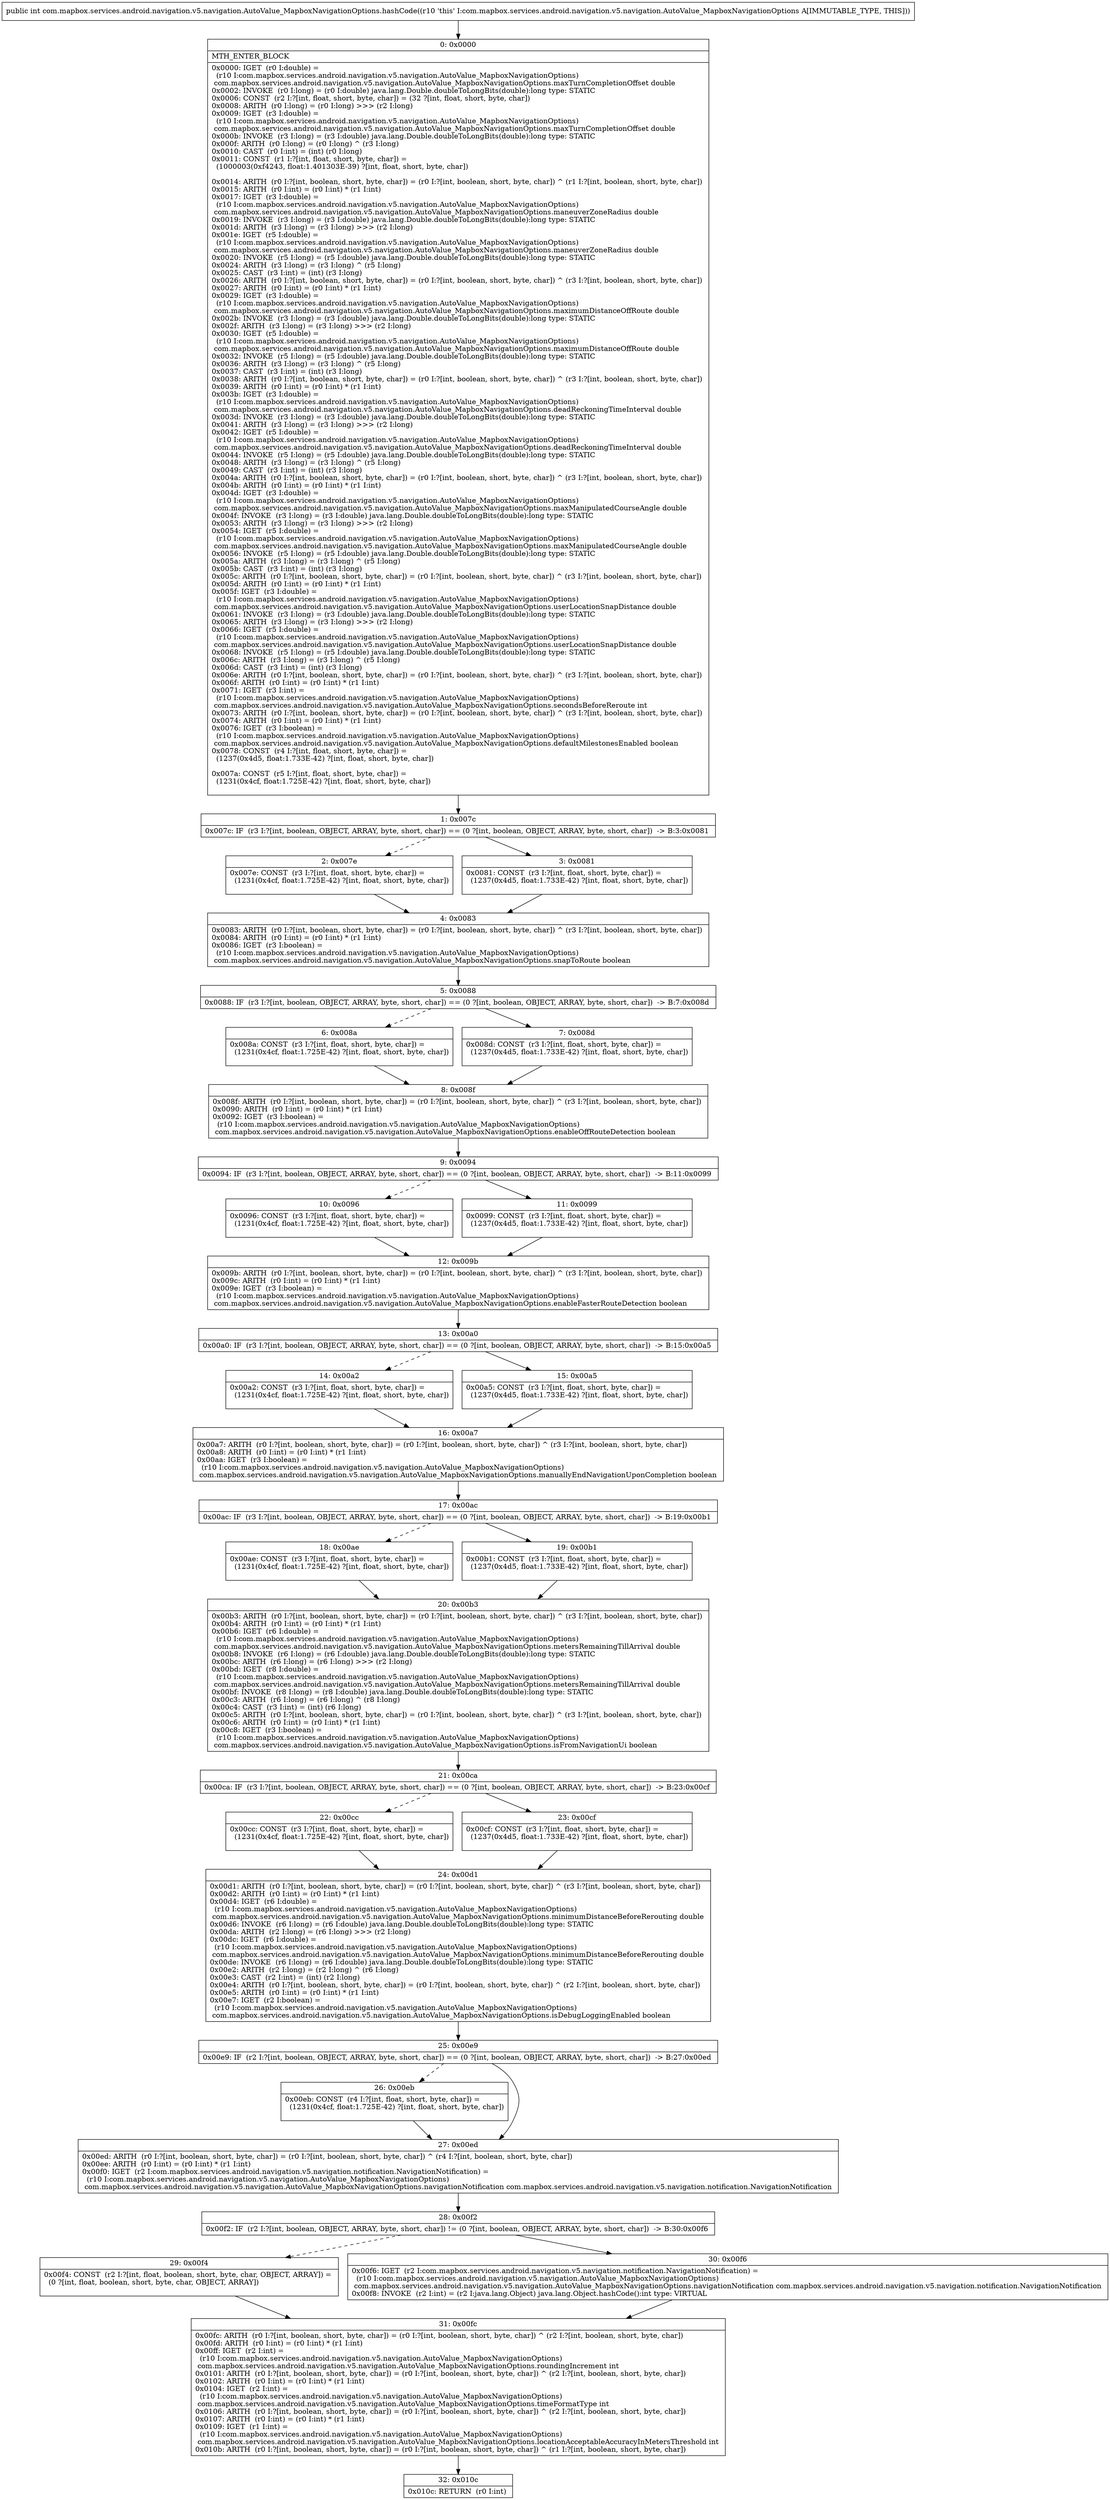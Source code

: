 digraph "CFG forcom.mapbox.services.android.navigation.v5.navigation.AutoValue_MapboxNavigationOptions.hashCode()I" {
Node_0 [shape=record,label="{0\:\ 0x0000|MTH_ENTER_BLOCK\l|0x0000: IGET  (r0 I:double) = \l  (r10 I:com.mapbox.services.android.navigation.v5.navigation.AutoValue_MapboxNavigationOptions)\l com.mapbox.services.android.navigation.v5.navigation.AutoValue_MapboxNavigationOptions.maxTurnCompletionOffset double \l0x0002: INVOKE  (r0 I:long) = (r0 I:double) java.lang.Double.doubleToLongBits(double):long type: STATIC \l0x0006: CONST  (r2 I:?[int, float, short, byte, char]) = (32 ?[int, float, short, byte, char]) \l0x0008: ARITH  (r0 I:long) = (r0 I:long) \>\>\> (r2 I:long) \l0x0009: IGET  (r3 I:double) = \l  (r10 I:com.mapbox.services.android.navigation.v5.navigation.AutoValue_MapboxNavigationOptions)\l com.mapbox.services.android.navigation.v5.navigation.AutoValue_MapboxNavigationOptions.maxTurnCompletionOffset double \l0x000b: INVOKE  (r3 I:long) = (r3 I:double) java.lang.Double.doubleToLongBits(double):long type: STATIC \l0x000f: ARITH  (r0 I:long) = (r0 I:long) ^ (r3 I:long) \l0x0010: CAST  (r0 I:int) = (int) (r0 I:long) \l0x0011: CONST  (r1 I:?[int, float, short, byte, char]) = \l  (1000003(0xf4243, float:1.401303E\-39) ?[int, float, short, byte, char])\l \l0x0014: ARITH  (r0 I:?[int, boolean, short, byte, char]) = (r0 I:?[int, boolean, short, byte, char]) ^ (r1 I:?[int, boolean, short, byte, char]) \l0x0015: ARITH  (r0 I:int) = (r0 I:int) * (r1 I:int) \l0x0017: IGET  (r3 I:double) = \l  (r10 I:com.mapbox.services.android.navigation.v5.navigation.AutoValue_MapboxNavigationOptions)\l com.mapbox.services.android.navigation.v5.navigation.AutoValue_MapboxNavigationOptions.maneuverZoneRadius double \l0x0019: INVOKE  (r3 I:long) = (r3 I:double) java.lang.Double.doubleToLongBits(double):long type: STATIC \l0x001d: ARITH  (r3 I:long) = (r3 I:long) \>\>\> (r2 I:long) \l0x001e: IGET  (r5 I:double) = \l  (r10 I:com.mapbox.services.android.navigation.v5.navigation.AutoValue_MapboxNavigationOptions)\l com.mapbox.services.android.navigation.v5.navigation.AutoValue_MapboxNavigationOptions.maneuverZoneRadius double \l0x0020: INVOKE  (r5 I:long) = (r5 I:double) java.lang.Double.doubleToLongBits(double):long type: STATIC \l0x0024: ARITH  (r3 I:long) = (r3 I:long) ^ (r5 I:long) \l0x0025: CAST  (r3 I:int) = (int) (r3 I:long) \l0x0026: ARITH  (r0 I:?[int, boolean, short, byte, char]) = (r0 I:?[int, boolean, short, byte, char]) ^ (r3 I:?[int, boolean, short, byte, char]) \l0x0027: ARITH  (r0 I:int) = (r0 I:int) * (r1 I:int) \l0x0029: IGET  (r3 I:double) = \l  (r10 I:com.mapbox.services.android.navigation.v5.navigation.AutoValue_MapboxNavigationOptions)\l com.mapbox.services.android.navigation.v5.navigation.AutoValue_MapboxNavigationOptions.maximumDistanceOffRoute double \l0x002b: INVOKE  (r3 I:long) = (r3 I:double) java.lang.Double.doubleToLongBits(double):long type: STATIC \l0x002f: ARITH  (r3 I:long) = (r3 I:long) \>\>\> (r2 I:long) \l0x0030: IGET  (r5 I:double) = \l  (r10 I:com.mapbox.services.android.navigation.v5.navigation.AutoValue_MapboxNavigationOptions)\l com.mapbox.services.android.navigation.v5.navigation.AutoValue_MapboxNavigationOptions.maximumDistanceOffRoute double \l0x0032: INVOKE  (r5 I:long) = (r5 I:double) java.lang.Double.doubleToLongBits(double):long type: STATIC \l0x0036: ARITH  (r3 I:long) = (r3 I:long) ^ (r5 I:long) \l0x0037: CAST  (r3 I:int) = (int) (r3 I:long) \l0x0038: ARITH  (r0 I:?[int, boolean, short, byte, char]) = (r0 I:?[int, boolean, short, byte, char]) ^ (r3 I:?[int, boolean, short, byte, char]) \l0x0039: ARITH  (r0 I:int) = (r0 I:int) * (r1 I:int) \l0x003b: IGET  (r3 I:double) = \l  (r10 I:com.mapbox.services.android.navigation.v5.navigation.AutoValue_MapboxNavigationOptions)\l com.mapbox.services.android.navigation.v5.navigation.AutoValue_MapboxNavigationOptions.deadReckoningTimeInterval double \l0x003d: INVOKE  (r3 I:long) = (r3 I:double) java.lang.Double.doubleToLongBits(double):long type: STATIC \l0x0041: ARITH  (r3 I:long) = (r3 I:long) \>\>\> (r2 I:long) \l0x0042: IGET  (r5 I:double) = \l  (r10 I:com.mapbox.services.android.navigation.v5.navigation.AutoValue_MapboxNavigationOptions)\l com.mapbox.services.android.navigation.v5.navigation.AutoValue_MapboxNavigationOptions.deadReckoningTimeInterval double \l0x0044: INVOKE  (r5 I:long) = (r5 I:double) java.lang.Double.doubleToLongBits(double):long type: STATIC \l0x0048: ARITH  (r3 I:long) = (r3 I:long) ^ (r5 I:long) \l0x0049: CAST  (r3 I:int) = (int) (r3 I:long) \l0x004a: ARITH  (r0 I:?[int, boolean, short, byte, char]) = (r0 I:?[int, boolean, short, byte, char]) ^ (r3 I:?[int, boolean, short, byte, char]) \l0x004b: ARITH  (r0 I:int) = (r0 I:int) * (r1 I:int) \l0x004d: IGET  (r3 I:double) = \l  (r10 I:com.mapbox.services.android.navigation.v5.navigation.AutoValue_MapboxNavigationOptions)\l com.mapbox.services.android.navigation.v5.navigation.AutoValue_MapboxNavigationOptions.maxManipulatedCourseAngle double \l0x004f: INVOKE  (r3 I:long) = (r3 I:double) java.lang.Double.doubleToLongBits(double):long type: STATIC \l0x0053: ARITH  (r3 I:long) = (r3 I:long) \>\>\> (r2 I:long) \l0x0054: IGET  (r5 I:double) = \l  (r10 I:com.mapbox.services.android.navigation.v5.navigation.AutoValue_MapboxNavigationOptions)\l com.mapbox.services.android.navigation.v5.navigation.AutoValue_MapboxNavigationOptions.maxManipulatedCourseAngle double \l0x0056: INVOKE  (r5 I:long) = (r5 I:double) java.lang.Double.doubleToLongBits(double):long type: STATIC \l0x005a: ARITH  (r3 I:long) = (r3 I:long) ^ (r5 I:long) \l0x005b: CAST  (r3 I:int) = (int) (r3 I:long) \l0x005c: ARITH  (r0 I:?[int, boolean, short, byte, char]) = (r0 I:?[int, boolean, short, byte, char]) ^ (r3 I:?[int, boolean, short, byte, char]) \l0x005d: ARITH  (r0 I:int) = (r0 I:int) * (r1 I:int) \l0x005f: IGET  (r3 I:double) = \l  (r10 I:com.mapbox.services.android.navigation.v5.navigation.AutoValue_MapboxNavigationOptions)\l com.mapbox.services.android.navigation.v5.navigation.AutoValue_MapboxNavigationOptions.userLocationSnapDistance double \l0x0061: INVOKE  (r3 I:long) = (r3 I:double) java.lang.Double.doubleToLongBits(double):long type: STATIC \l0x0065: ARITH  (r3 I:long) = (r3 I:long) \>\>\> (r2 I:long) \l0x0066: IGET  (r5 I:double) = \l  (r10 I:com.mapbox.services.android.navigation.v5.navigation.AutoValue_MapboxNavigationOptions)\l com.mapbox.services.android.navigation.v5.navigation.AutoValue_MapboxNavigationOptions.userLocationSnapDistance double \l0x0068: INVOKE  (r5 I:long) = (r5 I:double) java.lang.Double.doubleToLongBits(double):long type: STATIC \l0x006c: ARITH  (r3 I:long) = (r3 I:long) ^ (r5 I:long) \l0x006d: CAST  (r3 I:int) = (int) (r3 I:long) \l0x006e: ARITH  (r0 I:?[int, boolean, short, byte, char]) = (r0 I:?[int, boolean, short, byte, char]) ^ (r3 I:?[int, boolean, short, byte, char]) \l0x006f: ARITH  (r0 I:int) = (r0 I:int) * (r1 I:int) \l0x0071: IGET  (r3 I:int) = \l  (r10 I:com.mapbox.services.android.navigation.v5.navigation.AutoValue_MapboxNavigationOptions)\l com.mapbox.services.android.navigation.v5.navigation.AutoValue_MapboxNavigationOptions.secondsBeforeReroute int \l0x0073: ARITH  (r0 I:?[int, boolean, short, byte, char]) = (r0 I:?[int, boolean, short, byte, char]) ^ (r3 I:?[int, boolean, short, byte, char]) \l0x0074: ARITH  (r0 I:int) = (r0 I:int) * (r1 I:int) \l0x0076: IGET  (r3 I:boolean) = \l  (r10 I:com.mapbox.services.android.navigation.v5.navigation.AutoValue_MapboxNavigationOptions)\l com.mapbox.services.android.navigation.v5.navigation.AutoValue_MapboxNavigationOptions.defaultMilestonesEnabled boolean \l0x0078: CONST  (r4 I:?[int, float, short, byte, char]) = \l  (1237(0x4d5, float:1.733E\-42) ?[int, float, short, byte, char])\l \l0x007a: CONST  (r5 I:?[int, float, short, byte, char]) = \l  (1231(0x4cf, float:1.725E\-42) ?[int, float, short, byte, char])\l \l}"];
Node_1 [shape=record,label="{1\:\ 0x007c|0x007c: IF  (r3 I:?[int, boolean, OBJECT, ARRAY, byte, short, char]) == (0 ?[int, boolean, OBJECT, ARRAY, byte, short, char])  \-\> B:3:0x0081 \l}"];
Node_2 [shape=record,label="{2\:\ 0x007e|0x007e: CONST  (r3 I:?[int, float, short, byte, char]) = \l  (1231(0x4cf, float:1.725E\-42) ?[int, float, short, byte, char])\l \l}"];
Node_3 [shape=record,label="{3\:\ 0x0081|0x0081: CONST  (r3 I:?[int, float, short, byte, char]) = \l  (1237(0x4d5, float:1.733E\-42) ?[int, float, short, byte, char])\l \l}"];
Node_4 [shape=record,label="{4\:\ 0x0083|0x0083: ARITH  (r0 I:?[int, boolean, short, byte, char]) = (r0 I:?[int, boolean, short, byte, char]) ^ (r3 I:?[int, boolean, short, byte, char]) \l0x0084: ARITH  (r0 I:int) = (r0 I:int) * (r1 I:int) \l0x0086: IGET  (r3 I:boolean) = \l  (r10 I:com.mapbox.services.android.navigation.v5.navigation.AutoValue_MapboxNavigationOptions)\l com.mapbox.services.android.navigation.v5.navigation.AutoValue_MapboxNavigationOptions.snapToRoute boolean \l}"];
Node_5 [shape=record,label="{5\:\ 0x0088|0x0088: IF  (r3 I:?[int, boolean, OBJECT, ARRAY, byte, short, char]) == (0 ?[int, boolean, OBJECT, ARRAY, byte, short, char])  \-\> B:7:0x008d \l}"];
Node_6 [shape=record,label="{6\:\ 0x008a|0x008a: CONST  (r3 I:?[int, float, short, byte, char]) = \l  (1231(0x4cf, float:1.725E\-42) ?[int, float, short, byte, char])\l \l}"];
Node_7 [shape=record,label="{7\:\ 0x008d|0x008d: CONST  (r3 I:?[int, float, short, byte, char]) = \l  (1237(0x4d5, float:1.733E\-42) ?[int, float, short, byte, char])\l \l}"];
Node_8 [shape=record,label="{8\:\ 0x008f|0x008f: ARITH  (r0 I:?[int, boolean, short, byte, char]) = (r0 I:?[int, boolean, short, byte, char]) ^ (r3 I:?[int, boolean, short, byte, char]) \l0x0090: ARITH  (r0 I:int) = (r0 I:int) * (r1 I:int) \l0x0092: IGET  (r3 I:boolean) = \l  (r10 I:com.mapbox.services.android.navigation.v5.navigation.AutoValue_MapboxNavigationOptions)\l com.mapbox.services.android.navigation.v5.navigation.AutoValue_MapboxNavigationOptions.enableOffRouteDetection boolean \l}"];
Node_9 [shape=record,label="{9\:\ 0x0094|0x0094: IF  (r3 I:?[int, boolean, OBJECT, ARRAY, byte, short, char]) == (0 ?[int, boolean, OBJECT, ARRAY, byte, short, char])  \-\> B:11:0x0099 \l}"];
Node_10 [shape=record,label="{10\:\ 0x0096|0x0096: CONST  (r3 I:?[int, float, short, byte, char]) = \l  (1231(0x4cf, float:1.725E\-42) ?[int, float, short, byte, char])\l \l}"];
Node_11 [shape=record,label="{11\:\ 0x0099|0x0099: CONST  (r3 I:?[int, float, short, byte, char]) = \l  (1237(0x4d5, float:1.733E\-42) ?[int, float, short, byte, char])\l \l}"];
Node_12 [shape=record,label="{12\:\ 0x009b|0x009b: ARITH  (r0 I:?[int, boolean, short, byte, char]) = (r0 I:?[int, boolean, short, byte, char]) ^ (r3 I:?[int, boolean, short, byte, char]) \l0x009c: ARITH  (r0 I:int) = (r0 I:int) * (r1 I:int) \l0x009e: IGET  (r3 I:boolean) = \l  (r10 I:com.mapbox.services.android.navigation.v5.navigation.AutoValue_MapboxNavigationOptions)\l com.mapbox.services.android.navigation.v5.navigation.AutoValue_MapboxNavigationOptions.enableFasterRouteDetection boolean \l}"];
Node_13 [shape=record,label="{13\:\ 0x00a0|0x00a0: IF  (r3 I:?[int, boolean, OBJECT, ARRAY, byte, short, char]) == (0 ?[int, boolean, OBJECT, ARRAY, byte, short, char])  \-\> B:15:0x00a5 \l}"];
Node_14 [shape=record,label="{14\:\ 0x00a2|0x00a2: CONST  (r3 I:?[int, float, short, byte, char]) = \l  (1231(0x4cf, float:1.725E\-42) ?[int, float, short, byte, char])\l \l}"];
Node_15 [shape=record,label="{15\:\ 0x00a5|0x00a5: CONST  (r3 I:?[int, float, short, byte, char]) = \l  (1237(0x4d5, float:1.733E\-42) ?[int, float, short, byte, char])\l \l}"];
Node_16 [shape=record,label="{16\:\ 0x00a7|0x00a7: ARITH  (r0 I:?[int, boolean, short, byte, char]) = (r0 I:?[int, boolean, short, byte, char]) ^ (r3 I:?[int, boolean, short, byte, char]) \l0x00a8: ARITH  (r0 I:int) = (r0 I:int) * (r1 I:int) \l0x00aa: IGET  (r3 I:boolean) = \l  (r10 I:com.mapbox.services.android.navigation.v5.navigation.AutoValue_MapboxNavigationOptions)\l com.mapbox.services.android.navigation.v5.navigation.AutoValue_MapboxNavigationOptions.manuallyEndNavigationUponCompletion boolean \l}"];
Node_17 [shape=record,label="{17\:\ 0x00ac|0x00ac: IF  (r3 I:?[int, boolean, OBJECT, ARRAY, byte, short, char]) == (0 ?[int, boolean, OBJECT, ARRAY, byte, short, char])  \-\> B:19:0x00b1 \l}"];
Node_18 [shape=record,label="{18\:\ 0x00ae|0x00ae: CONST  (r3 I:?[int, float, short, byte, char]) = \l  (1231(0x4cf, float:1.725E\-42) ?[int, float, short, byte, char])\l \l}"];
Node_19 [shape=record,label="{19\:\ 0x00b1|0x00b1: CONST  (r3 I:?[int, float, short, byte, char]) = \l  (1237(0x4d5, float:1.733E\-42) ?[int, float, short, byte, char])\l \l}"];
Node_20 [shape=record,label="{20\:\ 0x00b3|0x00b3: ARITH  (r0 I:?[int, boolean, short, byte, char]) = (r0 I:?[int, boolean, short, byte, char]) ^ (r3 I:?[int, boolean, short, byte, char]) \l0x00b4: ARITH  (r0 I:int) = (r0 I:int) * (r1 I:int) \l0x00b6: IGET  (r6 I:double) = \l  (r10 I:com.mapbox.services.android.navigation.v5.navigation.AutoValue_MapboxNavigationOptions)\l com.mapbox.services.android.navigation.v5.navigation.AutoValue_MapboxNavigationOptions.metersRemainingTillArrival double \l0x00b8: INVOKE  (r6 I:long) = (r6 I:double) java.lang.Double.doubleToLongBits(double):long type: STATIC \l0x00bc: ARITH  (r6 I:long) = (r6 I:long) \>\>\> (r2 I:long) \l0x00bd: IGET  (r8 I:double) = \l  (r10 I:com.mapbox.services.android.navigation.v5.navigation.AutoValue_MapboxNavigationOptions)\l com.mapbox.services.android.navigation.v5.navigation.AutoValue_MapboxNavigationOptions.metersRemainingTillArrival double \l0x00bf: INVOKE  (r8 I:long) = (r8 I:double) java.lang.Double.doubleToLongBits(double):long type: STATIC \l0x00c3: ARITH  (r6 I:long) = (r6 I:long) ^ (r8 I:long) \l0x00c4: CAST  (r3 I:int) = (int) (r6 I:long) \l0x00c5: ARITH  (r0 I:?[int, boolean, short, byte, char]) = (r0 I:?[int, boolean, short, byte, char]) ^ (r3 I:?[int, boolean, short, byte, char]) \l0x00c6: ARITH  (r0 I:int) = (r0 I:int) * (r1 I:int) \l0x00c8: IGET  (r3 I:boolean) = \l  (r10 I:com.mapbox.services.android.navigation.v5.navigation.AutoValue_MapboxNavigationOptions)\l com.mapbox.services.android.navigation.v5.navigation.AutoValue_MapboxNavigationOptions.isFromNavigationUi boolean \l}"];
Node_21 [shape=record,label="{21\:\ 0x00ca|0x00ca: IF  (r3 I:?[int, boolean, OBJECT, ARRAY, byte, short, char]) == (0 ?[int, boolean, OBJECT, ARRAY, byte, short, char])  \-\> B:23:0x00cf \l}"];
Node_22 [shape=record,label="{22\:\ 0x00cc|0x00cc: CONST  (r3 I:?[int, float, short, byte, char]) = \l  (1231(0x4cf, float:1.725E\-42) ?[int, float, short, byte, char])\l \l}"];
Node_23 [shape=record,label="{23\:\ 0x00cf|0x00cf: CONST  (r3 I:?[int, float, short, byte, char]) = \l  (1237(0x4d5, float:1.733E\-42) ?[int, float, short, byte, char])\l \l}"];
Node_24 [shape=record,label="{24\:\ 0x00d1|0x00d1: ARITH  (r0 I:?[int, boolean, short, byte, char]) = (r0 I:?[int, boolean, short, byte, char]) ^ (r3 I:?[int, boolean, short, byte, char]) \l0x00d2: ARITH  (r0 I:int) = (r0 I:int) * (r1 I:int) \l0x00d4: IGET  (r6 I:double) = \l  (r10 I:com.mapbox.services.android.navigation.v5.navigation.AutoValue_MapboxNavigationOptions)\l com.mapbox.services.android.navigation.v5.navigation.AutoValue_MapboxNavigationOptions.minimumDistanceBeforeRerouting double \l0x00d6: INVOKE  (r6 I:long) = (r6 I:double) java.lang.Double.doubleToLongBits(double):long type: STATIC \l0x00da: ARITH  (r2 I:long) = (r6 I:long) \>\>\> (r2 I:long) \l0x00dc: IGET  (r6 I:double) = \l  (r10 I:com.mapbox.services.android.navigation.v5.navigation.AutoValue_MapboxNavigationOptions)\l com.mapbox.services.android.navigation.v5.navigation.AutoValue_MapboxNavigationOptions.minimumDistanceBeforeRerouting double \l0x00de: INVOKE  (r6 I:long) = (r6 I:double) java.lang.Double.doubleToLongBits(double):long type: STATIC \l0x00e2: ARITH  (r2 I:long) = (r2 I:long) ^ (r6 I:long) \l0x00e3: CAST  (r2 I:int) = (int) (r2 I:long) \l0x00e4: ARITH  (r0 I:?[int, boolean, short, byte, char]) = (r0 I:?[int, boolean, short, byte, char]) ^ (r2 I:?[int, boolean, short, byte, char]) \l0x00e5: ARITH  (r0 I:int) = (r0 I:int) * (r1 I:int) \l0x00e7: IGET  (r2 I:boolean) = \l  (r10 I:com.mapbox.services.android.navigation.v5.navigation.AutoValue_MapboxNavigationOptions)\l com.mapbox.services.android.navigation.v5.navigation.AutoValue_MapboxNavigationOptions.isDebugLoggingEnabled boolean \l}"];
Node_25 [shape=record,label="{25\:\ 0x00e9|0x00e9: IF  (r2 I:?[int, boolean, OBJECT, ARRAY, byte, short, char]) == (0 ?[int, boolean, OBJECT, ARRAY, byte, short, char])  \-\> B:27:0x00ed \l}"];
Node_26 [shape=record,label="{26\:\ 0x00eb|0x00eb: CONST  (r4 I:?[int, float, short, byte, char]) = \l  (1231(0x4cf, float:1.725E\-42) ?[int, float, short, byte, char])\l \l}"];
Node_27 [shape=record,label="{27\:\ 0x00ed|0x00ed: ARITH  (r0 I:?[int, boolean, short, byte, char]) = (r0 I:?[int, boolean, short, byte, char]) ^ (r4 I:?[int, boolean, short, byte, char]) \l0x00ee: ARITH  (r0 I:int) = (r0 I:int) * (r1 I:int) \l0x00f0: IGET  (r2 I:com.mapbox.services.android.navigation.v5.navigation.notification.NavigationNotification) = \l  (r10 I:com.mapbox.services.android.navigation.v5.navigation.AutoValue_MapboxNavigationOptions)\l com.mapbox.services.android.navigation.v5.navigation.AutoValue_MapboxNavigationOptions.navigationNotification com.mapbox.services.android.navigation.v5.navigation.notification.NavigationNotification \l}"];
Node_28 [shape=record,label="{28\:\ 0x00f2|0x00f2: IF  (r2 I:?[int, boolean, OBJECT, ARRAY, byte, short, char]) != (0 ?[int, boolean, OBJECT, ARRAY, byte, short, char])  \-\> B:30:0x00f6 \l}"];
Node_29 [shape=record,label="{29\:\ 0x00f4|0x00f4: CONST  (r2 I:?[int, float, boolean, short, byte, char, OBJECT, ARRAY]) = \l  (0 ?[int, float, boolean, short, byte, char, OBJECT, ARRAY])\l \l}"];
Node_30 [shape=record,label="{30\:\ 0x00f6|0x00f6: IGET  (r2 I:com.mapbox.services.android.navigation.v5.navigation.notification.NavigationNotification) = \l  (r10 I:com.mapbox.services.android.navigation.v5.navigation.AutoValue_MapboxNavigationOptions)\l com.mapbox.services.android.navigation.v5.navigation.AutoValue_MapboxNavigationOptions.navigationNotification com.mapbox.services.android.navigation.v5.navigation.notification.NavigationNotification \l0x00f8: INVOKE  (r2 I:int) = (r2 I:java.lang.Object) java.lang.Object.hashCode():int type: VIRTUAL \l}"];
Node_31 [shape=record,label="{31\:\ 0x00fc|0x00fc: ARITH  (r0 I:?[int, boolean, short, byte, char]) = (r0 I:?[int, boolean, short, byte, char]) ^ (r2 I:?[int, boolean, short, byte, char]) \l0x00fd: ARITH  (r0 I:int) = (r0 I:int) * (r1 I:int) \l0x00ff: IGET  (r2 I:int) = \l  (r10 I:com.mapbox.services.android.navigation.v5.navigation.AutoValue_MapboxNavigationOptions)\l com.mapbox.services.android.navigation.v5.navigation.AutoValue_MapboxNavigationOptions.roundingIncrement int \l0x0101: ARITH  (r0 I:?[int, boolean, short, byte, char]) = (r0 I:?[int, boolean, short, byte, char]) ^ (r2 I:?[int, boolean, short, byte, char]) \l0x0102: ARITH  (r0 I:int) = (r0 I:int) * (r1 I:int) \l0x0104: IGET  (r2 I:int) = \l  (r10 I:com.mapbox.services.android.navigation.v5.navigation.AutoValue_MapboxNavigationOptions)\l com.mapbox.services.android.navigation.v5.navigation.AutoValue_MapboxNavigationOptions.timeFormatType int \l0x0106: ARITH  (r0 I:?[int, boolean, short, byte, char]) = (r0 I:?[int, boolean, short, byte, char]) ^ (r2 I:?[int, boolean, short, byte, char]) \l0x0107: ARITH  (r0 I:int) = (r0 I:int) * (r1 I:int) \l0x0109: IGET  (r1 I:int) = \l  (r10 I:com.mapbox.services.android.navigation.v5.navigation.AutoValue_MapboxNavigationOptions)\l com.mapbox.services.android.navigation.v5.navigation.AutoValue_MapboxNavigationOptions.locationAcceptableAccuracyInMetersThreshold int \l0x010b: ARITH  (r0 I:?[int, boolean, short, byte, char]) = (r0 I:?[int, boolean, short, byte, char]) ^ (r1 I:?[int, boolean, short, byte, char]) \l}"];
Node_32 [shape=record,label="{32\:\ 0x010c|0x010c: RETURN  (r0 I:int) \l}"];
MethodNode[shape=record,label="{public int com.mapbox.services.android.navigation.v5.navigation.AutoValue_MapboxNavigationOptions.hashCode((r10 'this' I:com.mapbox.services.android.navigation.v5.navigation.AutoValue_MapboxNavigationOptions A[IMMUTABLE_TYPE, THIS])) }"];
MethodNode -> Node_0;
Node_0 -> Node_1;
Node_1 -> Node_2[style=dashed];
Node_1 -> Node_3;
Node_2 -> Node_4;
Node_3 -> Node_4;
Node_4 -> Node_5;
Node_5 -> Node_6[style=dashed];
Node_5 -> Node_7;
Node_6 -> Node_8;
Node_7 -> Node_8;
Node_8 -> Node_9;
Node_9 -> Node_10[style=dashed];
Node_9 -> Node_11;
Node_10 -> Node_12;
Node_11 -> Node_12;
Node_12 -> Node_13;
Node_13 -> Node_14[style=dashed];
Node_13 -> Node_15;
Node_14 -> Node_16;
Node_15 -> Node_16;
Node_16 -> Node_17;
Node_17 -> Node_18[style=dashed];
Node_17 -> Node_19;
Node_18 -> Node_20;
Node_19 -> Node_20;
Node_20 -> Node_21;
Node_21 -> Node_22[style=dashed];
Node_21 -> Node_23;
Node_22 -> Node_24;
Node_23 -> Node_24;
Node_24 -> Node_25;
Node_25 -> Node_26[style=dashed];
Node_25 -> Node_27;
Node_26 -> Node_27;
Node_27 -> Node_28;
Node_28 -> Node_29[style=dashed];
Node_28 -> Node_30;
Node_29 -> Node_31;
Node_30 -> Node_31;
Node_31 -> Node_32;
}

